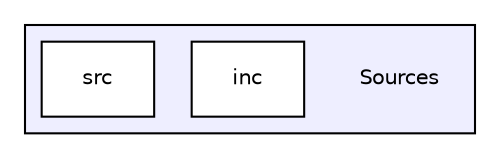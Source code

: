 digraph "Sources" {
  compound=true
  node [ fontsize="10", fontname="Helvetica"];
  edge [ labelfontsize="10", labelfontname="Helvetica"];
  subgraph clusterdir_937900b87e0c7a5fa01190c395fb83f7 {
    graph [ bgcolor="#eeeeff", pencolor="black", label="" URL="dir_937900b87e0c7a5fa01190c395fb83f7.html"];
    dir_937900b87e0c7a5fa01190c395fb83f7 [shape=plaintext label="Sources"];
    dir_a98157cf048b5be91b4f0020cf859526 [shape=box label="inc" color="black" fillcolor="white" style="filled" URL="dir_a98157cf048b5be91b4f0020cf859526.html"];
    dir_bbacd71b56b93698bdacc88a3224f80f [shape=box label="src" color="black" fillcolor="white" style="filled" URL="dir_bbacd71b56b93698bdacc88a3224f80f.html"];
  }
}
